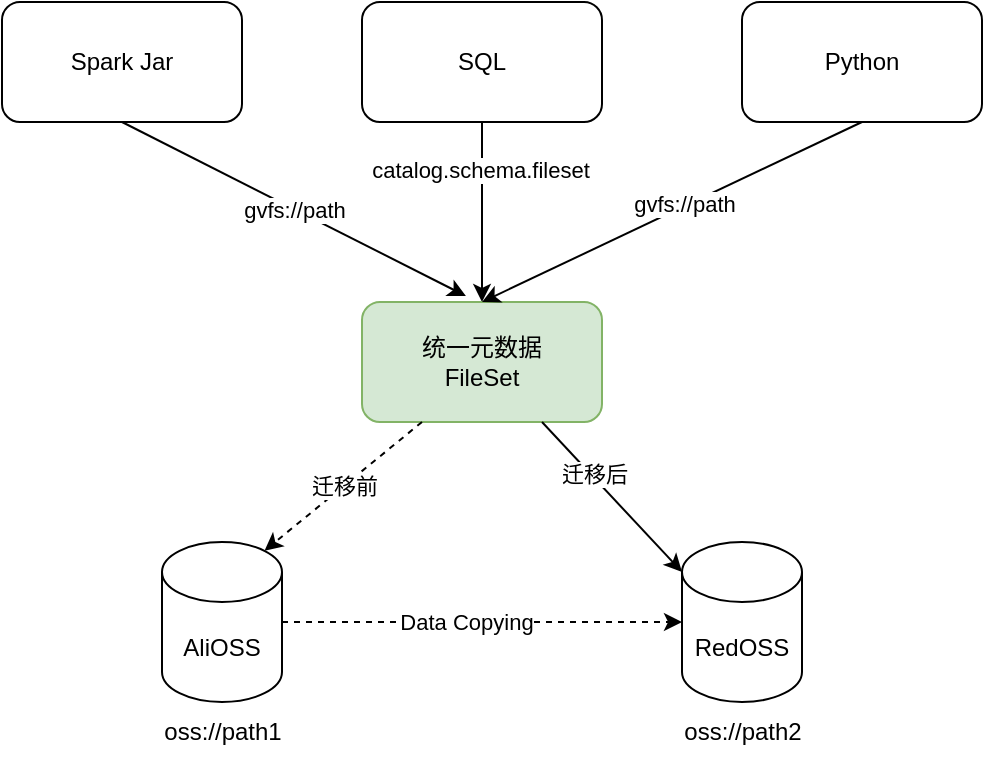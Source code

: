 <mxfile version="26.0.1">
  <diagram name="Page-1" id="G4-h7k2H9bzsXhRYJXrw">
    <mxGraphModel dx="1026" dy="650" grid="1" gridSize="10" guides="1" tooltips="1" connect="1" arrows="1" fold="1" page="1" pageScale="1" pageWidth="850" pageHeight="1100" math="0" shadow="0">
      <root>
        <mxCell id="0" />
        <mxCell id="1" parent="0" />
        <mxCell id="KQYg34hsA4TSCESbi13f-1" value="Spark Jar" style="rounded=1;whiteSpace=wrap;html=1;" vertex="1" parent="1">
          <mxGeometry x="150" y="150" width="120" height="60" as="geometry" />
        </mxCell>
        <mxCell id="KQYg34hsA4TSCESbi13f-7" value="" style="edgeStyle=orthogonalEdgeStyle;rounded=0;orthogonalLoop=1;jettySize=auto;html=1;" edge="1" parent="1" source="KQYg34hsA4TSCESbi13f-2" target="KQYg34hsA4TSCESbi13f-4">
          <mxGeometry relative="1" as="geometry" />
        </mxCell>
        <mxCell id="KQYg34hsA4TSCESbi13f-10" value="catalog.schema.fileset" style="edgeLabel;html=1;align=center;verticalAlign=middle;resizable=0;points=[];" vertex="1" connectable="0" parent="KQYg34hsA4TSCESbi13f-7">
          <mxGeometry x="-0.467" y="-1" relative="1" as="geometry">
            <mxPoint as="offset" />
          </mxGeometry>
        </mxCell>
        <mxCell id="KQYg34hsA4TSCESbi13f-2" value="SQL" style="rounded=1;whiteSpace=wrap;html=1;" vertex="1" parent="1">
          <mxGeometry x="330" y="150" width="120" height="60" as="geometry" />
        </mxCell>
        <mxCell id="KQYg34hsA4TSCESbi13f-3" value="Python" style="rounded=1;whiteSpace=wrap;html=1;" vertex="1" parent="1">
          <mxGeometry x="520" y="150" width="120" height="60" as="geometry" />
        </mxCell>
        <mxCell id="KQYg34hsA4TSCESbi13f-4" value="统一元数据&lt;div&gt;FileSet&lt;/div&gt;" style="rounded=1;whiteSpace=wrap;html=1;fillColor=#d5e8d4;strokeColor=#82b366;" vertex="1" parent="1">
          <mxGeometry x="330" y="300" width="120" height="60" as="geometry" />
        </mxCell>
        <mxCell id="KQYg34hsA4TSCESbi13f-5" value="gvfs://path" style="endArrow=classic;html=1;rounded=0;exitX=0.5;exitY=1;exitDx=0;exitDy=0;entryX=0.433;entryY=-0.05;entryDx=0;entryDy=0;entryPerimeter=0;" edge="1" parent="1" source="KQYg34hsA4TSCESbi13f-1" target="KQYg34hsA4TSCESbi13f-4">
          <mxGeometry width="50" height="50" relative="1" as="geometry">
            <mxPoint x="120" y="340" as="sourcePoint" />
            <mxPoint x="170" y="290" as="targetPoint" />
          </mxGeometry>
        </mxCell>
        <mxCell id="KQYg34hsA4TSCESbi13f-8" value="" style="endArrow=classic;html=1;rounded=0;exitX=0.5;exitY=1;exitDx=0;exitDy=0;entryX=0.5;entryY=0;entryDx=0;entryDy=0;" edge="1" parent="1" source="KQYg34hsA4TSCESbi13f-3" target="KQYg34hsA4TSCESbi13f-4">
          <mxGeometry width="50" height="50" relative="1" as="geometry">
            <mxPoint x="520" y="400" as="sourcePoint" />
            <mxPoint x="570" y="350" as="targetPoint" />
          </mxGeometry>
        </mxCell>
        <mxCell id="KQYg34hsA4TSCESbi13f-12" value="gvfs://path" style="edgeLabel;html=1;align=center;verticalAlign=middle;resizable=0;points=[];" vertex="1" connectable="0" parent="KQYg34hsA4TSCESbi13f-8">
          <mxGeometry x="-0.068" y="-1" relative="1" as="geometry">
            <mxPoint as="offset" />
          </mxGeometry>
        </mxCell>
        <mxCell id="KQYg34hsA4TSCESbi13f-15" value="" style="edgeStyle=orthogonalEdgeStyle;rounded=0;orthogonalLoop=1;jettySize=auto;html=1;dashed=1;" edge="1" parent="1" source="KQYg34hsA4TSCESbi13f-13" target="KQYg34hsA4TSCESbi13f-14">
          <mxGeometry relative="1" as="geometry" />
        </mxCell>
        <mxCell id="KQYg34hsA4TSCESbi13f-16" value="Data Copying" style="edgeLabel;html=1;align=center;verticalAlign=middle;resizable=0;points=[];" vertex="1" connectable="0" parent="KQYg34hsA4TSCESbi13f-15">
          <mxGeometry x="-0.086" relative="1" as="geometry">
            <mxPoint as="offset" />
          </mxGeometry>
        </mxCell>
        <mxCell id="KQYg34hsA4TSCESbi13f-13" value="AliOSS" style="shape=cylinder3;whiteSpace=wrap;html=1;boundedLbl=1;backgroundOutline=1;size=15;" vertex="1" parent="1">
          <mxGeometry x="230" y="420" width="60" height="80" as="geometry" />
        </mxCell>
        <mxCell id="KQYg34hsA4TSCESbi13f-14" value="RedOSS" style="shape=cylinder3;whiteSpace=wrap;html=1;boundedLbl=1;backgroundOutline=1;size=15;" vertex="1" parent="1">
          <mxGeometry x="490" y="420" width="60" height="80" as="geometry" />
        </mxCell>
        <mxCell id="KQYg34hsA4TSCESbi13f-17" value="迁移前" style="endArrow=classic;html=1;rounded=0;exitX=0.25;exitY=1;exitDx=0;exitDy=0;entryX=0.855;entryY=0;entryDx=0;entryDy=4.35;entryPerimeter=0;dashed=1;" edge="1" parent="1" source="KQYg34hsA4TSCESbi13f-4" target="KQYg34hsA4TSCESbi13f-13">
          <mxGeometry width="50" height="50" relative="1" as="geometry">
            <mxPoint x="400" y="420" as="sourcePoint" />
            <mxPoint x="450" y="370" as="targetPoint" />
          </mxGeometry>
        </mxCell>
        <mxCell id="KQYg34hsA4TSCESbi13f-21" value="" style="endArrow=classic;html=1;rounded=0;exitX=0.75;exitY=1;exitDx=0;exitDy=0;entryX=0;entryY=0;entryDx=0;entryDy=15;entryPerimeter=0;" edge="1" parent="1" source="KQYg34hsA4TSCESbi13f-4" target="KQYg34hsA4TSCESbi13f-14">
          <mxGeometry width="50" height="50" relative="1" as="geometry">
            <mxPoint x="350" y="450" as="sourcePoint" />
            <mxPoint x="400" y="400" as="targetPoint" />
          </mxGeometry>
        </mxCell>
        <mxCell id="KQYg34hsA4TSCESbi13f-22" value="迁移后" style="edgeLabel;html=1;align=center;verticalAlign=middle;resizable=0;points=[];" vertex="1" connectable="0" parent="KQYg34hsA4TSCESbi13f-21">
          <mxGeometry x="-0.297" y="1" relative="1" as="geometry">
            <mxPoint as="offset" />
          </mxGeometry>
        </mxCell>
        <mxCell id="KQYg34hsA4TSCESbi13f-23" value="oss://path1" style="text;html=1;align=center;verticalAlign=middle;resizable=0;points=[];autosize=1;strokeColor=none;fillColor=none;" vertex="1" parent="1">
          <mxGeometry x="220" y="500" width="80" height="30" as="geometry" />
        </mxCell>
        <mxCell id="KQYg34hsA4TSCESbi13f-24" value="oss://path2" style="text;html=1;align=center;verticalAlign=middle;resizable=0;points=[];autosize=1;strokeColor=none;fillColor=none;" vertex="1" parent="1">
          <mxGeometry x="480" y="500" width="80" height="30" as="geometry" />
        </mxCell>
      </root>
    </mxGraphModel>
  </diagram>
</mxfile>
